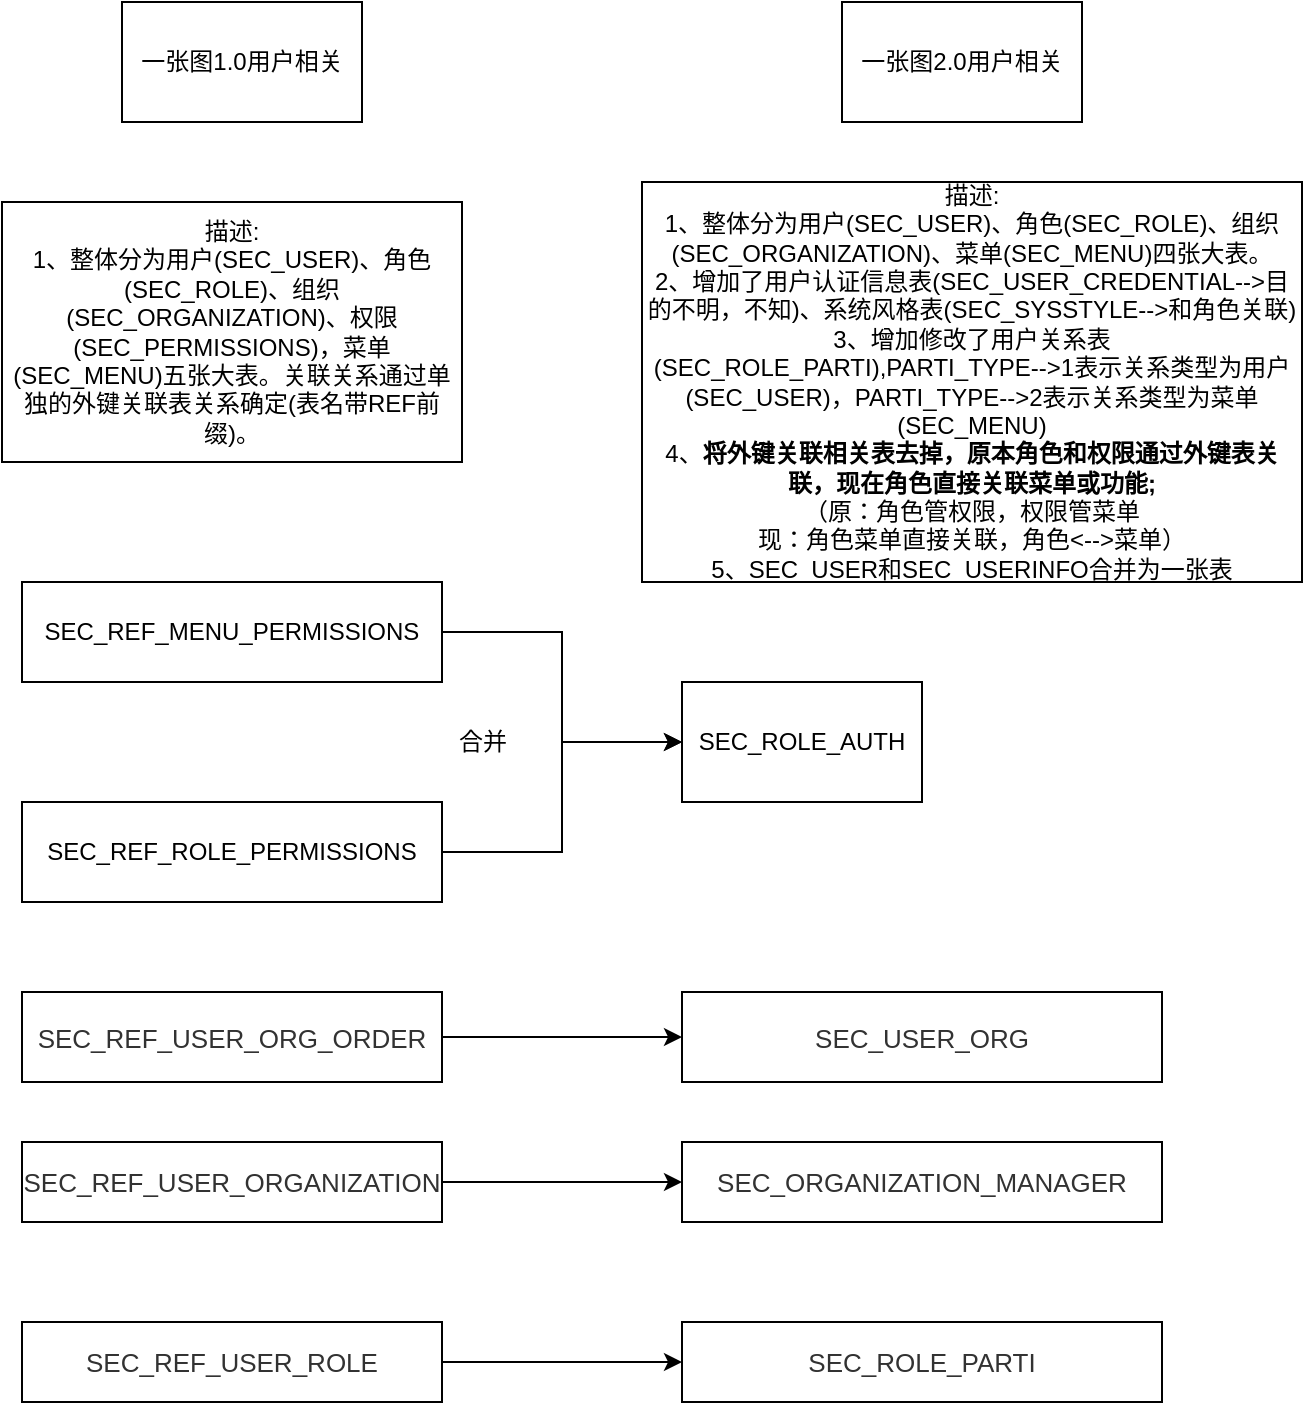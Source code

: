 <mxfile version="17.1.5" type="github">
  <diagram id="prtHgNgQTEPvFCAcTncT" name="Page-1">
    <mxGraphModel dx="1422" dy="698" grid="1" gridSize="10" guides="1" tooltips="1" connect="1" arrows="1" fold="1" page="1" pageScale="1" pageWidth="827" pageHeight="1169" math="0" shadow="0">
      <root>
        <mxCell id="0" />
        <mxCell id="1" parent="0" />
        <mxCell id="Johj8OE83r-ualLdAYy1-2" value="一张图1.0用户相关" style="rounded=0;whiteSpace=wrap;html=1;" vertex="1" parent="1">
          <mxGeometry x="160" y="90" width="120" height="60" as="geometry" />
        </mxCell>
        <mxCell id="Johj8OE83r-ualLdAYy1-3" value="一张图2.0用户相关" style="rounded=0;whiteSpace=wrap;html=1;" vertex="1" parent="1">
          <mxGeometry x="520" y="90" width="120" height="60" as="geometry" />
        </mxCell>
        <mxCell id="Johj8OE83r-ualLdAYy1-4" value="描述:&lt;br&gt;1、整体分为用户(SEC_USER)、角色(SEC_ROLE)、组织(SEC_ORGANIZATION)、权限(SEC_PERMISSIONS)，菜单(SEC_MENU)五张大表。关联关系通过单独的外键关联表关系确定(表名带REF前缀)。" style="rounded=0;whiteSpace=wrap;html=1;" vertex="1" parent="1">
          <mxGeometry x="100" y="190" width="230" height="130" as="geometry" />
        </mxCell>
        <mxCell id="Johj8OE83r-ualLdAYy1-5" value="描述:&lt;br&gt;1、整体分为用户(SEC_USER)、角色(SEC_ROLE)、组织(SEC_ORGANIZATION)、菜单(SEC_MENU)四张大表。&lt;br&gt;2、增加了用户认证信息表(SEC_USER_CREDENTIAL--&amp;gt;目的不明，不知)、系统风格表(SEC_SYSSTYLE--&amp;gt;和角色关联)&lt;br&gt;3、增加修改了用户关系表(SEC_ROLE_PARTI),PARTI_TYPE--&amp;gt;1表示关系类型为用户(SEC_USER)，PARTI_TYPE--&amp;gt;2表示关系类型为菜单(SEC_MENU)&lt;br&gt;4、&lt;b&gt;将外键关联相关表去掉，原本角色和权限通过外键表关联，现在角色直接关联菜单或功能;&lt;br&gt;&lt;/b&gt;（原：角色管权限，权限管菜单&lt;br&gt;现：角色菜单直接关联，角色&amp;lt;--&amp;gt;菜单）&lt;br&gt;5、SEC_USER和SEC_USERINFO合并为一张表" style="rounded=0;whiteSpace=wrap;html=1;" vertex="1" parent="1">
          <mxGeometry x="420" y="180" width="330" height="200" as="geometry" />
        </mxCell>
        <mxCell id="Johj8OE83r-ualLdAYy1-12" style="edgeStyle=orthogonalEdgeStyle;rounded=0;orthogonalLoop=1;jettySize=auto;html=1;" edge="1" parent="1" source="Johj8OE83r-ualLdAYy1-6" target="Johj8OE83r-ualLdAYy1-10">
          <mxGeometry relative="1" as="geometry" />
        </mxCell>
        <mxCell id="Johj8OE83r-ualLdAYy1-6" value="SEC_REF_MENU_PERMISSIONS" style="rounded=0;whiteSpace=wrap;html=1;" vertex="1" parent="1">
          <mxGeometry x="110" y="380" width="210" height="50" as="geometry" />
        </mxCell>
        <mxCell id="Johj8OE83r-ualLdAYy1-8" value="&lt;span style=&quot;color: rgb(50 , 50 , 50) ; font-size: 13px ; background-color: rgba(255 , 255 , 255 , 0.01)&quot;&gt;SEC_USER_ORG&lt;/span&gt;" style="rounded=0;whiteSpace=wrap;html=1;" vertex="1" parent="1">
          <mxGeometry x="440" y="585" width="240" height="45" as="geometry" />
        </mxCell>
        <mxCell id="Johj8OE83r-ualLdAYy1-9" value="&lt;span style=&quot;color: rgb(50 , 50 , 50) ; font-size: 13px ; background-color: rgba(255 , 255 , 255 , 0.01)&quot;&gt;SEC_ORGANIZATION_MANAGER&lt;/span&gt;" style="rounded=0;whiteSpace=wrap;html=1;" vertex="1" parent="1">
          <mxGeometry x="440" y="660" width="240" height="40" as="geometry" />
        </mxCell>
        <mxCell id="Johj8OE83r-ualLdAYy1-10" value="SEC_ROLE_AUTH" style="rounded=0;whiteSpace=wrap;html=1;" vertex="1" parent="1">
          <mxGeometry x="440" y="430" width="120" height="60" as="geometry" />
        </mxCell>
        <mxCell id="Johj8OE83r-ualLdAYy1-14" style="edgeStyle=orthogonalEdgeStyle;rounded=0;orthogonalLoop=1;jettySize=auto;html=1;entryX=0;entryY=0.5;entryDx=0;entryDy=0;" edge="1" parent="1" source="Johj8OE83r-ualLdAYy1-11" target="Johj8OE83r-ualLdAYy1-10">
          <mxGeometry relative="1" as="geometry" />
        </mxCell>
        <mxCell id="Johj8OE83r-ualLdAYy1-11" value="SEC_REF_ROLE_PERMISSIONS" style="rounded=0;whiteSpace=wrap;html=1;" vertex="1" parent="1">
          <mxGeometry x="110" y="490" width="210" height="50" as="geometry" />
        </mxCell>
        <mxCell id="Johj8OE83r-ualLdAYy1-15" value="合并" style="text;html=1;align=center;verticalAlign=middle;resizable=0;points=[];autosize=1;strokeColor=none;fillColor=none;" vertex="1" parent="1">
          <mxGeometry x="320" y="450" width="40" height="20" as="geometry" />
        </mxCell>
        <mxCell id="Johj8OE83r-ualLdAYy1-18" style="edgeStyle=orthogonalEdgeStyle;rounded=0;orthogonalLoop=1;jettySize=auto;html=1;fontColor=none;" edge="1" parent="1" source="Johj8OE83r-ualLdAYy1-16" target="Johj8OE83r-ualLdAYy1-8">
          <mxGeometry relative="1" as="geometry" />
        </mxCell>
        <mxCell id="Johj8OE83r-ualLdAYy1-16" value="&lt;span style=&quot;color: rgb(50 , 50 , 50) ; font-size: 13px ; background-color: rgba(255 , 255 , 255 , 0.01)&quot;&gt;SEC_REF_USER_ORG_ORDER&lt;/span&gt;" style="rounded=0;whiteSpace=wrap;html=1;" vertex="1" parent="1">
          <mxGeometry x="110" y="585" width="210" height="45" as="geometry" />
        </mxCell>
        <mxCell id="Johj8OE83r-ualLdAYy1-19" style="edgeStyle=orthogonalEdgeStyle;rounded=0;orthogonalLoop=1;jettySize=auto;html=1;entryX=0;entryY=0.5;entryDx=0;entryDy=0;fontColor=none;" edge="1" parent="1" source="Johj8OE83r-ualLdAYy1-17" target="Johj8OE83r-ualLdAYy1-9">
          <mxGeometry relative="1" as="geometry" />
        </mxCell>
        <mxCell id="Johj8OE83r-ualLdAYy1-17" value="&lt;span style=&quot;color: rgb(50 , 50 , 50) ; font-size: 13px ; background-color: rgba(255 , 255 , 255 , 0.01)&quot;&gt;SEC_REF_USER_ORGANIZATION&lt;/span&gt;" style="rounded=0;whiteSpace=wrap;html=1;" vertex="1" parent="1">
          <mxGeometry x="110" y="660" width="210" height="40" as="geometry" />
        </mxCell>
        <mxCell id="Johj8OE83r-ualLdAYy1-22" value="&lt;span style=&quot;color: rgb(50 , 50 , 50) ; font-size: 13px ; background-color: rgba(255 , 255 , 255 , 0.01)&quot;&gt;SEC_ROLE_PARTI&lt;/span&gt;" style="rounded=0;whiteSpace=wrap;html=1;" vertex="1" parent="1">
          <mxGeometry x="440" y="750" width="240" height="40" as="geometry" />
        </mxCell>
        <mxCell id="Johj8OE83r-ualLdAYy1-23" style="edgeStyle=orthogonalEdgeStyle;rounded=0;orthogonalLoop=1;jettySize=auto;html=1;entryX=0;entryY=0.5;entryDx=0;entryDy=0;fontColor=none;" edge="1" parent="1" source="Johj8OE83r-ualLdAYy1-24" target="Johj8OE83r-ualLdAYy1-22">
          <mxGeometry relative="1" as="geometry" />
        </mxCell>
        <mxCell id="Johj8OE83r-ualLdAYy1-24" value="&lt;span style=&quot;color: rgb(50 , 50 , 50) ; font-size: 13px ; background-color: rgba(255 , 255 , 255 , 0.01)&quot;&gt;SEC_REF_USER_ROLE&lt;/span&gt;" style="rounded=0;whiteSpace=wrap;html=1;" vertex="1" parent="1">
          <mxGeometry x="110" y="750" width="210" height="40" as="geometry" />
        </mxCell>
      </root>
    </mxGraphModel>
  </diagram>
</mxfile>
